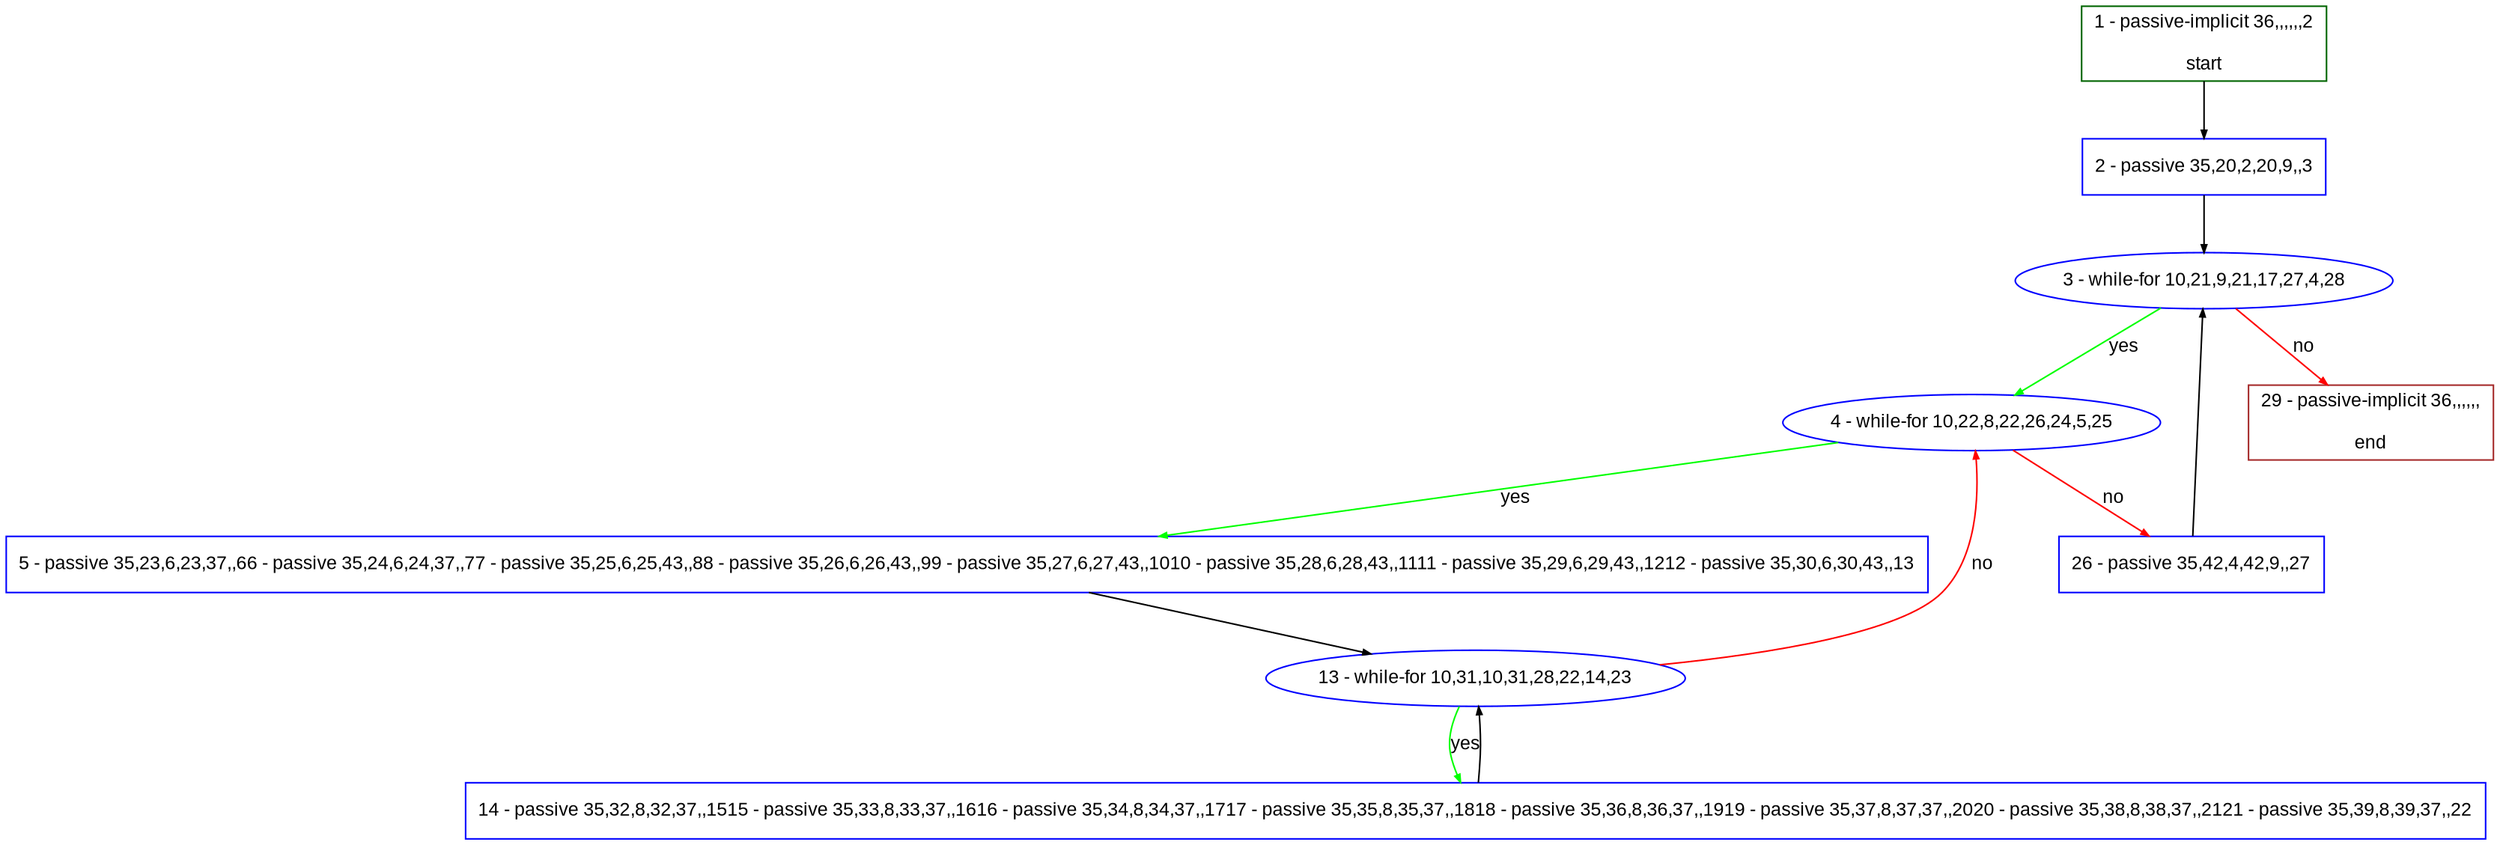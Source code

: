 digraph "" {
  graph [bgcolor="white", fillcolor="#FFFFCC", pack="true", packmode="clust", fontname="Arial", label="", fontsize="12", compound="true", style="rounded,filled"];
  node [node_initialized="no", fillcolor="white", fontname="Arial", label="", color="grey", fontsize="12", fixedsize="false", compound="true", shape="rectangle", style="filled"];
  edge [arrowtail="none", lhead="", fontcolor="black", fontname="Arial", label="", color="black", fontsize="12", arrowhead="normal", arrowsize="0.5", compound="true", ltail="", dir="forward"];
  __N1 [fillcolor="#ffffff", label="2 - passive 35,20,2,20,9,,3", color="#0000ff", shape="box", style="filled"];
  __N2 [fillcolor="#ffffff", label="1 - passive-implicit 36,,,,,,2\n\nstart", color="#006400", shape="box", style="filled"];
  __N3 [fillcolor="#ffffff", label="3 - while-for 10,21,9,21,17,27,4,28", color="#0000ff", shape="oval", style="filled"];
  __N4 [fillcolor="#ffffff", label="4 - while-for 10,22,8,22,26,24,5,25", color="#0000ff", shape="oval", style="filled"];
  __N5 [fillcolor="#ffffff", label="29 - passive-implicit 36,,,,,,\n\nend", color="#a52a2a", shape="box", style="filled"];
  __N6 [fillcolor="#ffffff", label="5 - passive 35,23,6,23,37,,66 - passive 35,24,6,24,37,,77 - passive 35,25,6,25,43,,88 - passive 35,26,6,26,43,,99 - passive 35,27,6,27,43,,1010 - passive 35,28,6,28,43,,1111 - passive 35,29,6,29,43,,1212 - passive 35,30,6,30,43,,13", color="#0000ff", shape="box", style="filled"];
  __N7 [fillcolor="#ffffff", label="26 - passive 35,42,4,42,9,,27", color="#0000ff", shape="box", style="filled"];
  __N8 [fillcolor="#ffffff", label="13 - while-for 10,31,10,31,28,22,14,23", color="#0000ff", shape="oval", style="filled"];
  __N9 [fillcolor="#ffffff", label="14 - passive 35,32,8,32,37,,1515 - passive 35,33,8,33,37,,1616 - passive 35,34,8,34,37,,1717 - passive 35,35,8,35,37,,1818 - passive 35,36,8,36,37,,1919 - passive 35,37,8,37,37,,2020 - passive 35,38,8,38,37,,2121 - passive 35,39,8,39,37,,22", color="#0000ff", shape="box", style="filled"];
  __N2 -> __N1 [arrowtail="none", color="#000000", label="", arrowhead="normal", dir="forward"];
  __N1 -> __N3 [arrowtail="none", color="#000000", label="", arrowhead="normal", dir="forward"];
  __N3 -> __N4 [arrowtail="none", color="#00ff00", label="yes", arrowhead="normal", dir="forward"];
  __N3 -> __N5 [arrowtail="none", color="#ff0000", label="no", arrowhead="normal", dir="forward"];
  __N4 -> __N6 [arrowtail="none", color="#00ff00", label="yes", arrowhead="normal", dir="forward"];
  __N4 -> __N7 [arrowtail="none", color="#ff0000", label="no", arrowhead="normal", dir="forward"];
  __N6 -> __N8 [arrowtail="none", color="#000000", label="", arrowhead="normal", dir="forward"];
  __N8 -> __N4 [arrowtail="none", color="#ff0000", label="no", arrowhead="normal", dir="forward"];
  __N8 -> __N9 [arrowtail="none", color="#00ff00", label="yes", arrowhead="normal", dir="forward"];
  __N9 -> __N8 [arrowtail="none", color="#000000", label="", arrowhead="normal", dir="forward"];
  __N7 -> __N3 [arrowtail="none", color="#000000", label="", arrowhead="normal", dir="forward"];
}
